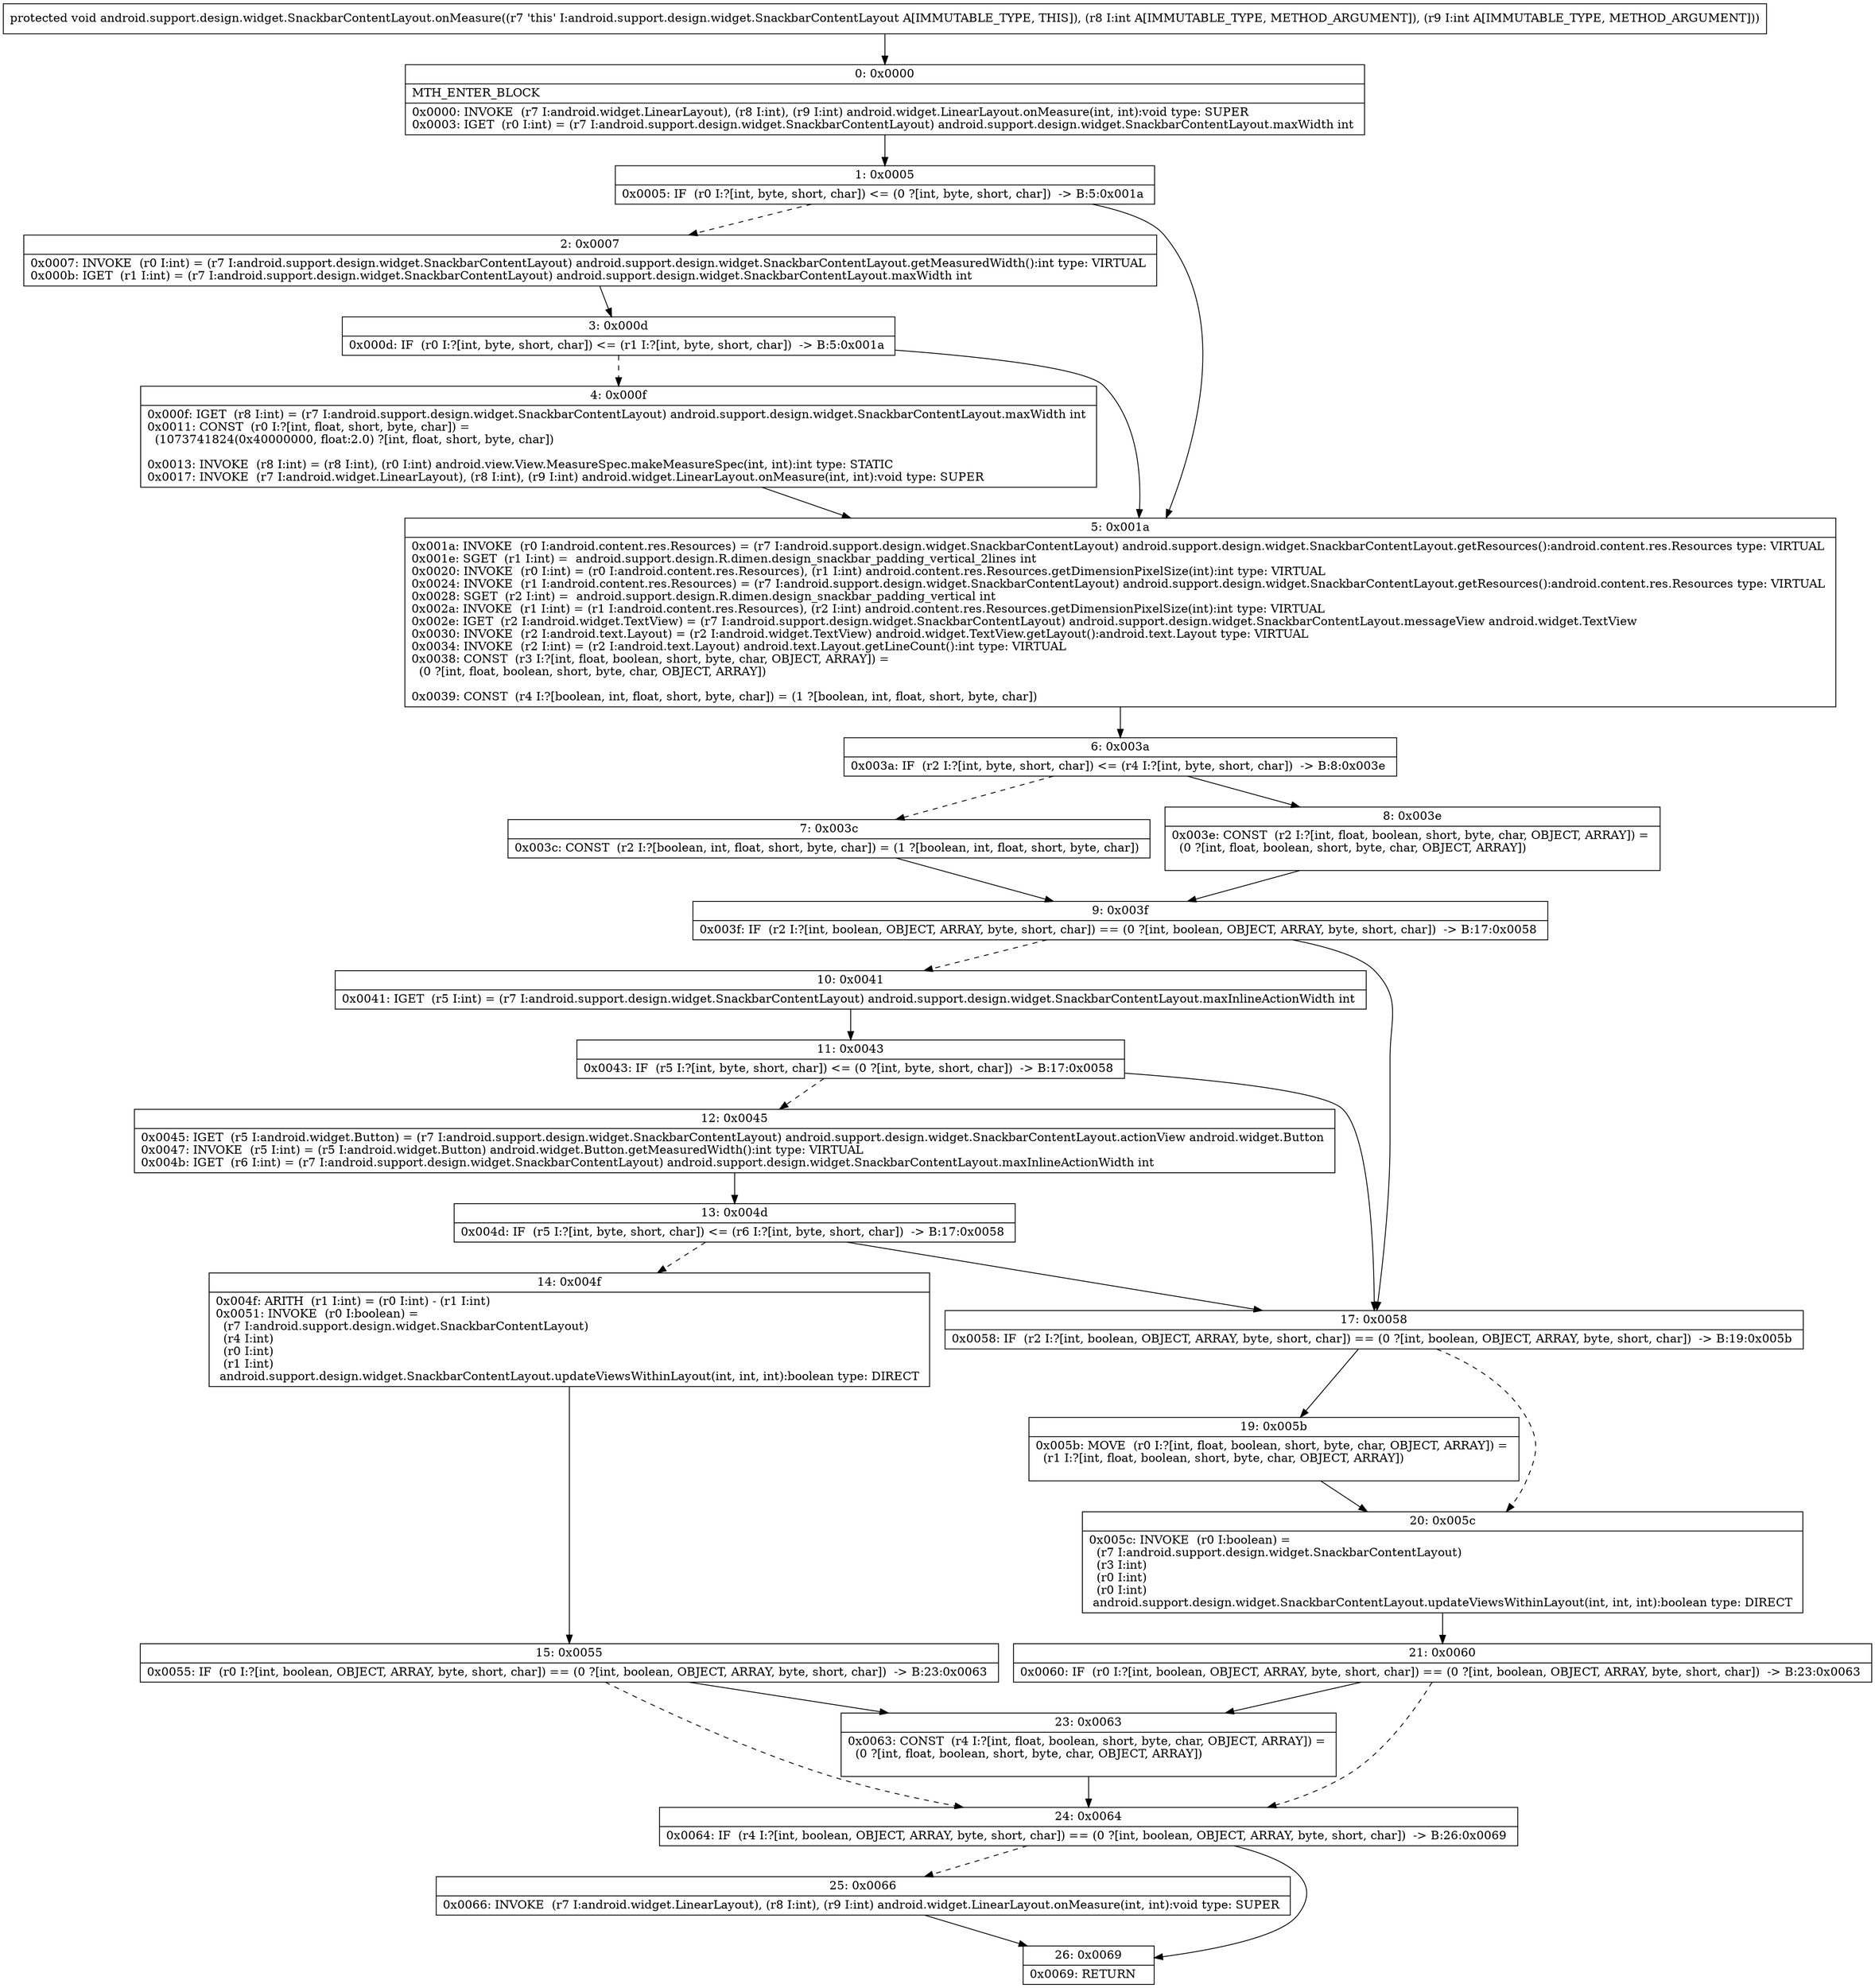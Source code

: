 digraph "CFG forandroid.support.design.widget.SnackbarContentLayout.onMeasure(II)V" {
Node_0 [shape=record,label="{0\:\ 0x0000|MTH_ENTER_BLOCK\l|0x0000: INVOKE  (r7 I:android.widget.LinearLayout), (r8 I:int), (r9 I:int) android.widget.LinearLayout.onMeasure(int, int):void type: SUPER \l0x0003: IGET  (r0 I:int) = (r7 I:android.support.design.widget.SnackbarContentLayout) android.support.design.widget.SnackbarContentLayout.maxWidth int \l}"];
Node_1 [shape=record,label="{1\:\ 0x0005|0x0005: IF  (r0 I:?[int, byte, short, char]) \<= (0 ?[int, byte, short, char])  \-\> B:5:0x001a \l}"];
Node_2 [shape=record,label="{2\:\ 0x0007|0x0007: INVOKE  (r0 I:int) = (r7 I:android.support.design.widget.SnackbarContentLayout) android.support.design.widget.SnackbarContentLayout.getMeasuredWidth():int type: VIRTUAL \l0x000b: IGET  (r1 I:int) = (r7 I:android.support.design.widget.SnackbarContentLayout) android.support.design.widget.SnackbarContentLayout.maxWidth int \l}"];
Node_3 [shape=record,label="{3\:\ 0x000d|0x000d: IF  (r0 I:?[int, byte, short, char]) \<= (r1 I:?[int, byte, short, char])  \-\> B:5:0x001a \l}"];
Node_4 [shape=record,label="{4\:\ 0x000f|0x000f: IGET  (r8 I:int) = (r7 I:android.support.design.widget.SnackbarContentLayout) android.support.design.widget.SnackbarContentLayout.maxWidth int \l0x0011: CONST  (r0 I:?[int, float, short, byte, char]) = \l  (1073741824(0x40000000, float:2.0) ?[int, float, short, byte, char])\l \l0x0013: INVOKE  (r8 I:int) = (r8 I:int), (r0 I:int) android.view.View.MeasureSpec.makeMeasureSpec(int, int):int type: STATIC \l0x0017: INVOKE  (r7 I:android.widget.LinearLayout), (r8 I:int), (r9 I:int) android.widget.LinearLayout.onMeasure(int, int):void type: SUPER \l}"];
Node_5 [shape=record,label="{5\:\ 0x001a|0x001a: INVOKE  (r0 I:android.content.res.Resources) = (r7 I:android.support.design.widget.SnackbarContentLayout) android.support.design.widget.SnackbarContentLayout.getResources():android.content.res.Resources type: VIRTUAL \l0x001e: SGET  (r1 I:int) =  android.support.design.R.dimen.design_snackbar_padding_vertical_2lines int \l0x0020: INVOKE  (r0 I:int) = (r0 I:android.content.res.Resources), (r1 I:int) android.content.res.Resources.getDimensionPixelSize(int):int type: VIRTUAL \l0x0024: INVOKE  (r1 I:android.content.res.Resources) = (r7 I:android.support.design.widget.SnackbarContentLayout) android.support.design.widget.SnackbarContentLayout.getResources():android.content.res.Resources type: VIRTUAL \l0x0028: SGET  (r2 I:int) =  android.support.design.R.dimen.design_snackbar_padding_vertical int \l0x002a: INVOKE  (r1 I:int) = (r1 I:android.content.res.Resources), (r2 I:int) android.content.res.Resources.getDimensionPixelSize(int):int type: VIRTUAL \l0x002e: IGET  (r2 I:android.widget.TextView) = (r7 I:android.support.design.widget.SnackbarContentLayout) android.support.design.widget.SnackbarContentLayout.messageView android.widget.TextView \l0x0030: INVOKE  (r2 I:android.text.Layout) = (r2 I:android.widget.TextView) android.widget.TextView.getLayout():android.text.Layout type: VIRTUAL \l0x0034: INVOKE  (r2 I:int) = (r2 I:android.text.Layout) android.text.Layout.getLineCount():int type: VIRTUAL \l0x0038: CONST  (r3 I:?[int, float, boolean, short, byte, char, OBJECT, ARRAY]) = \l  (0 ?[int, float, boolean, short, byte, char, OBJECT, ARRAY])\l \l0x0039: CONST  (r4 I:?[boolean, int, float, short, byte, char]) = (1 ?[boolean, int, float, short, byte, char]) \l}"];
Node_6 [shape=record,label="{6\:\ 0x003a|0x003a: IF  (r2 I:?[int, byte, short, char]) \<= (r4 I:?[int, byte, short, char])  \-\> B:8:0x003e \l}"];
Node_7 [shape=record,label="{7\:\ 0x003c|0x003c: CONST  (r2 I:?[boolean, int, float, short, byte, char]) = (1 ?[boolean, int, float, short, byte, char]) \l}"];
Node_8 [shape=record,label="{8\:\ 0x003e|0x003e: CONST  (r2 I:?[int, float, boolean, short, byte, char, OBJECT, ARRAY]) = \l  (0 ?[int, float, boolean, short, byte, char, OBJECT, ARRAY])\l \l}"];
Node_9 [shape=record,label="{9\:\ 0x003f|0x003f: IF  (r2 I:?[int, boolean, OBJECT, ARRAY, byte, short, char]) == (0 ?[int, boolean, OBJECT, ARRAY, byte, short, char])  \-\> B:17:0x0058 \l}"];
Node_10 [shape=record,label="{10\:\ 0x0041|0x0041: IGET  (r5 I:int) = (r7 I:android.support.design.widget.SnackbarContentLayout) android.support.design.widget.SnackbarContentLayout.maxInlineActionWidth int \l}"];
Node_11 [shape=record,label="{11\:\ 0x0043|0x0043: IF  (r5 I:?[int, byte, short, char]) \<= (0 ?[int, byte, short, char])  \-\> B:17:0x0058 \l}"];
Node_12 [shape=record,label="{12\:\ 0x0045|0x0045: IGET  (r5 I:android.widget.Button) = (r7 I:android.support.design.widget.SnackbarContentLayout) android.support.design.widget.SnackbarContentLayout.actionView android.widget.Button \l0x0047: INVOKE  (r5 I:int) = (r5 I:android.widget.Button) android.widget.Button.getMeasuredWidth():int type: VIRTUAL \l0x004b: IGET  (r6 I:int) = (r7 I:android.support.design.widget.SnackbarContentLayout) android.support.design.widget.SnackbarContentLayout.maxInlineActionWidth int \l}"];
Node_13 [shape=record,label="{13\:\ 0x004d|0x004d: IF  (r5 I:?[int, byte, short, char]) \<= (r6 I:?[int, byte, short, char])  \-\> B:17:0x0058 \l}"];
Node_14 [shape=record,label="{14\:\ 0x004f|0x004f: ARITH  (r1 I:int) = (r0 I:int) \- (r1 I:int) \l0x0051: INVOKE  (r0 I:boolean) = \l  (r7 I:android.support.design.widget.SnackbarContentLayout)\l  (r4 I:int)\l  (r0 I:int)\l  (r1 I:int)\l android.support.design.widget.SnackbarContentLayout.updateViewsWithinLayout(int, int, int):boolean type: DIRECT \l}"];
Node_15 [shape=record,label="{15\:\ 0x0055|0x0055: IF  (r0 I:?[int, boolean, OBJECT, ARRAY, byte, short, char]) == (0 ?[int, boolean, OBJECT, ARRAY, byte, short, char])  \-\> B:23:0x0063 \l}"];
Node_17 [shape=record,label="{17\:\ 0x0058|0x0058: IF  (r2 I:?[int, boolean, OBJECT, ARRAY, byte, short, char]) == (0 ?[int, boolean, OBJECT, ARRAY, byte, short, char])  \-\> B:19:0x005b \l}"];
Node_19 [shape=record,label="{19\:\ 0x005b|0x005b: MOVE  (r0 I:?[int, float, boolean, short, byte, char, OBJECT, ARRAY]) = \l  (r1 I:?[int, float, boolean, short, byte, char, OBJECT, ARRAY])\l \l}"];
Node_20 [shape=record,label="{20\:\ 0x005c|0x005c: INVOKE  (r0 I:boolean) = \l  (r7 I:android.support.design.widget.SnackbarContentLayout)\l  (r3 I:int)\l  (r0 I:int)\l  (r0 I:int)\l android.support.design.widget.SnackbarContentLayout.updateViewsWithinLayout(int, int, int):boolean type: DIRECT \l}"];
Node_21 [shape=record,label="{21\:\ 0x0060|0x0060: IF  (r0 I:?[int, boolean, OBJECT, ARRAY, byte, short, char]) == (0 ?[int, boolean, OBJECT, ARRAY, byte, short, char])  \-\> B:23:0x0063 \l}"];
Node_23 [shape=record,label="{23\:\ 0x0063|0x0063: CONST  (r4 I:?[int, float, boolean, short, byte, char, OBJECT, ARRAY]) = \l  (0 ?[int, float, boolean, short, byte, char, OBJECT, ARRAY])\l \l}"];
Node_24 [shape=record,label="{24\:\ 0x0064|0x0064: IF  (r4 I:?[int, boolean, OBJECT, ARRAY, byte, short, char]) == (0 ?[int, boolean, OBJECT, ARRAY, byte, short, char])  \-\> B:26:0x0069 \l}"];
Node_25 [shape=record,label="{25\:\ 0x0066|0x0066: INVOKE  (r7 I:android.widget.LinearLayout), (r8 I:int), (r9 I:int) android.widget.LinearLayout.onMeasure(int, int):void type: SUPER \l}"];
Node_26 [shape=record,label="{26\:\ 0x0069|0x0069: RETURN   \l}"];
MethodNode[shape=record,label="{protected void android.support.design.widget.SnackbarContentLayout.onMeasure((r7 'this' I:android.support.design.widget.SnackbarContentLayout A[IMMUTABLE_TYPE, THIS]), (r8 I:int A[IMMUTABLE_TYPE, METHOD_ARGUMENT]), (r9 I:int A[IMMUTABLE_TYPE, METHOD_ARGUMENT])) }"];
MethodNode -> Node_0;
Node_0 -> Node_1;
Node_1 -> Node_2[style=dashed];
Node_1 -> Node_5;
Node_2 -> Node_3;
Node_3 -> Node_4[style=dashed];
Node_3 -> Node_5;
Node_4 -> Node_5;
Node_5 -> Node_6;
Node_6 -> Node_7[style=dashed];
Node_6 -> Node_8;
Node_7 -> Node_9;
Node_8 -> Node_9;
Node_9 -> Node_10[style=dashed];
Node_9 -> Node_17;
Node_10 -> Node_11;
Node_11 -> Node_12[style=dashed];
Node_11 -> Node_17;
Node_12 -> Node_13;
Node_13 -> Node_14[style=dashed];
Node_13 -> Node_17;
Node_14 -> Node_15;
Node_15 -> Node_23;
Node_15 -> Node_24[style=dashed];
Node_17 -> Node_19;
Node_17 -> Node_20[style=dashed];
Node_19 -> Node_20;
Node_20 -> Node_21;
Node_21 -> Node_23;
Node_21 -> Node_24[style=dashed];
Node_23 -> Node_24;
Node_24 -> Node_25[style=dashed];
Node_24 -> Node_26;
Node_25 -> Node_26;
}


